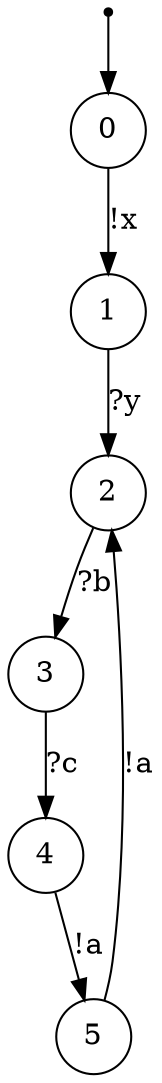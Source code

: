 digraph {
 node [shape=point] ENTRY
 node [shape=circle]
 ENTRY -> 0
0 -> 1 [label="!x"]
1 -> 2 [label="?y"]
2 -> 3 [label="?b"]
3 -> 4 [label="?c"]
4 -> 5 [label="!a"]
5 -> 2 [label="!a"]
}